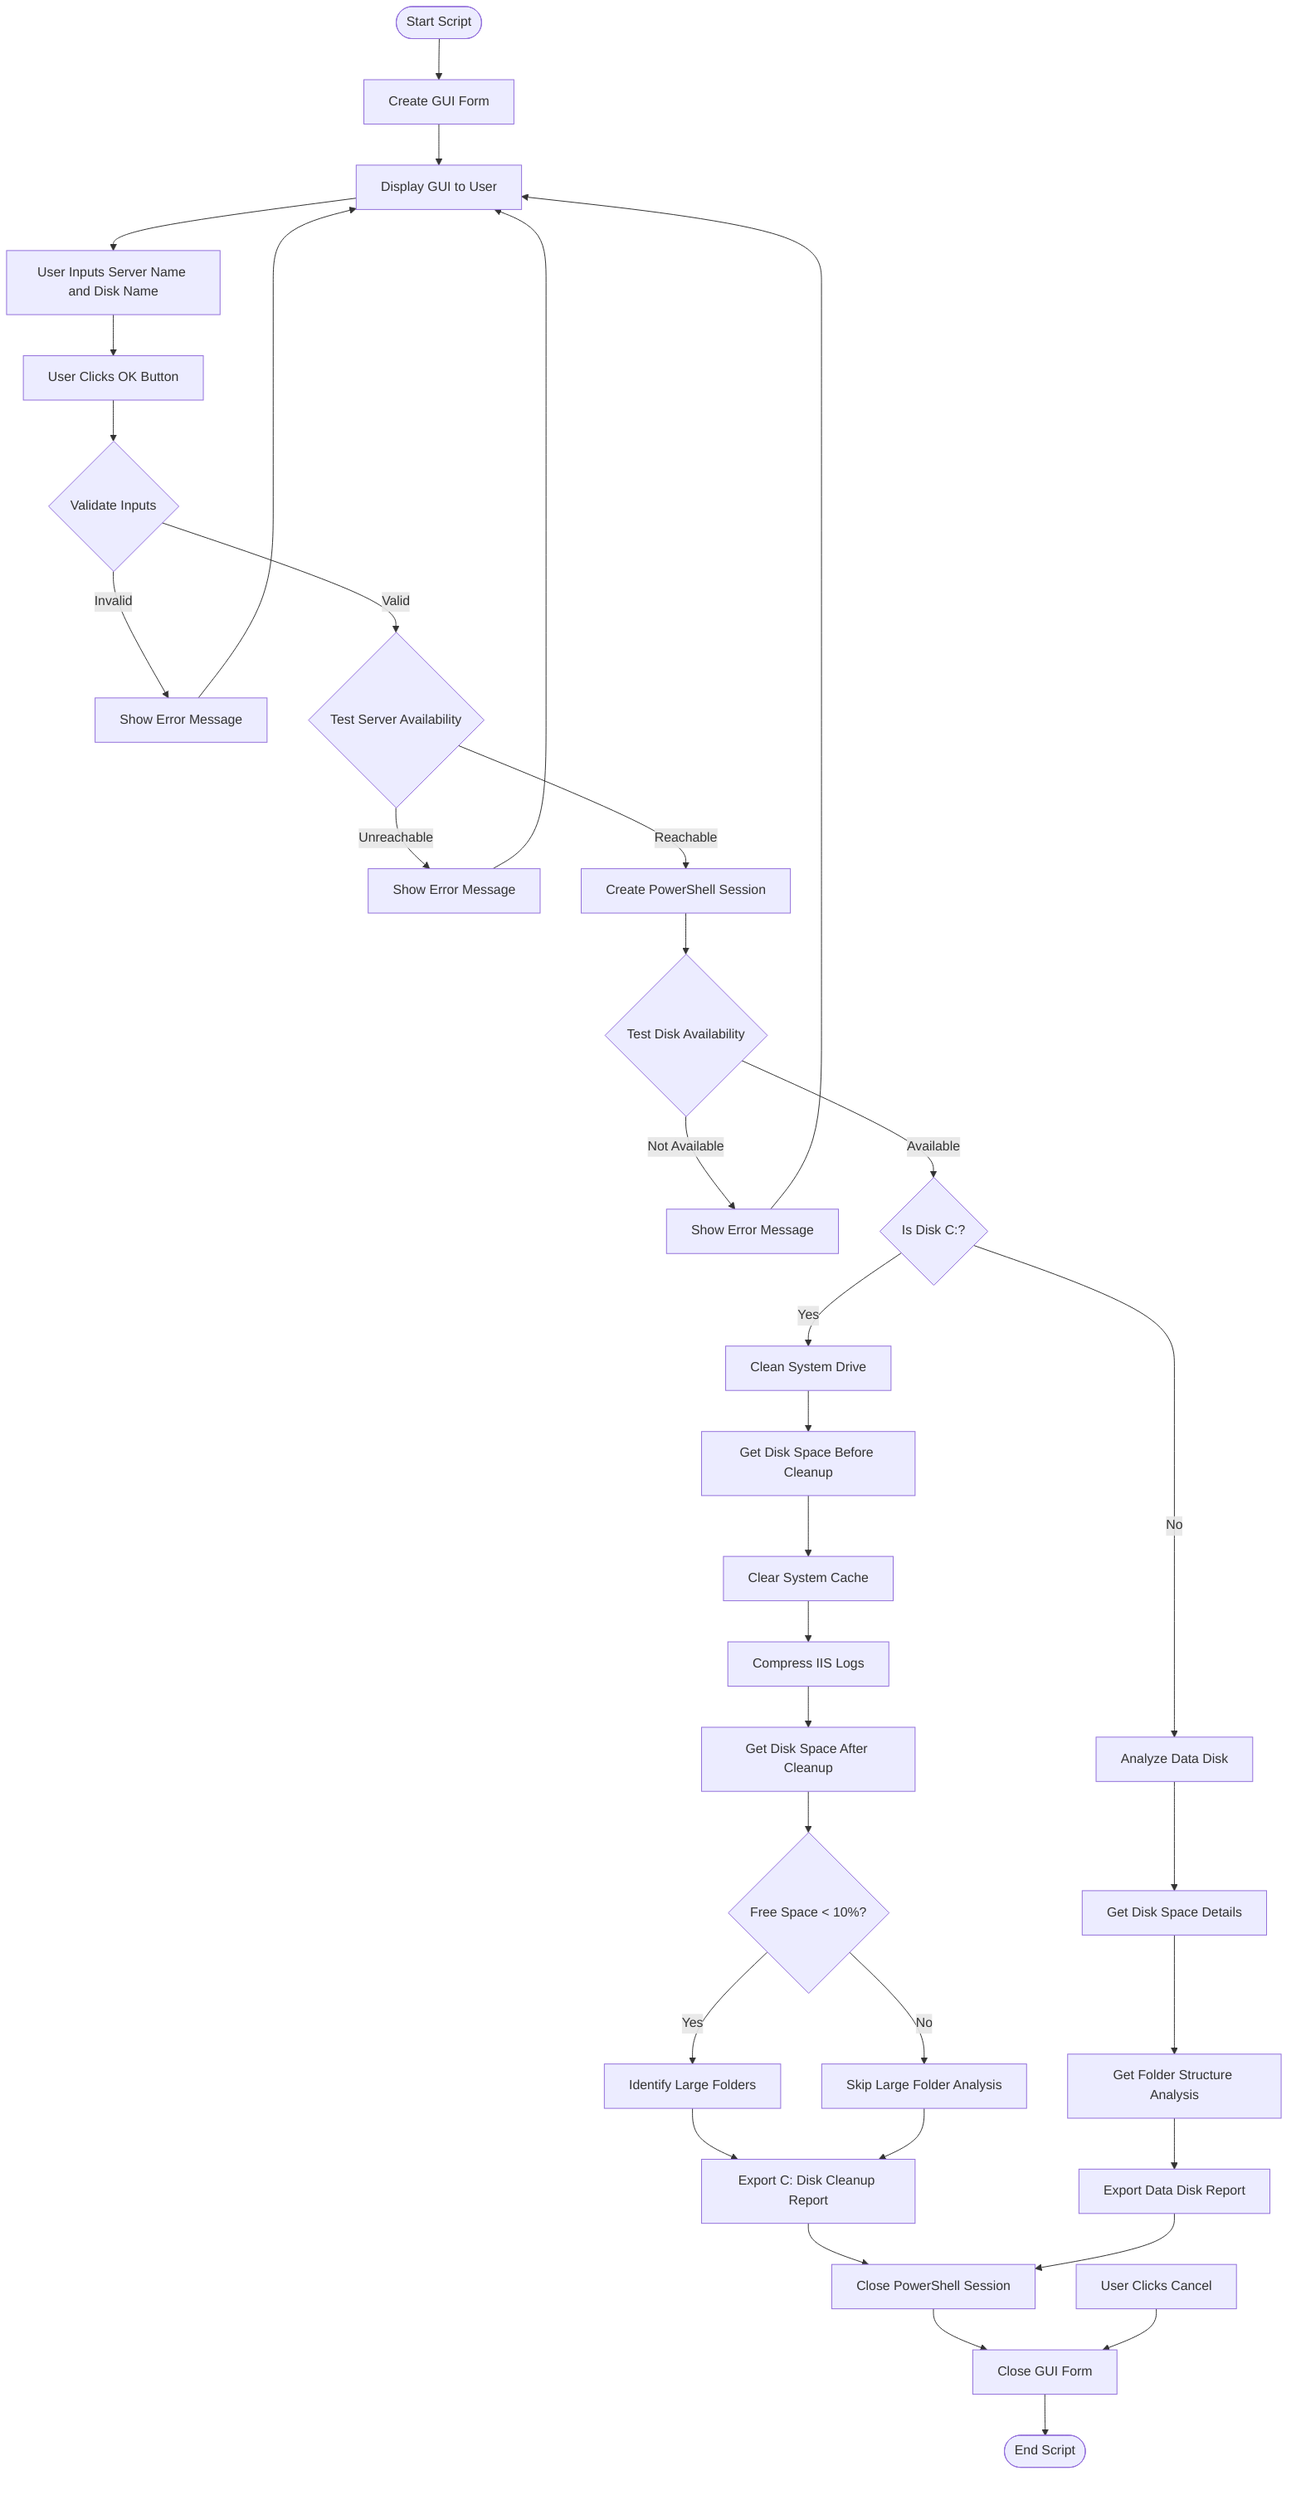 flowchart TD
    start([Start Script]) --> createGUI[Create GUI Form]
    createGUI --> showGUI[Display GUI to User]
    
    showGUI --> inputData[User Inputs Server Name and Disk Name]
    inputData --> clickOK[User Clicks OK Button]
    
    clickOK --> validateInput{Validate Inputs}
    validateInput -- Invalid --> showError1[Show Error Message]
    showError1 --> showGUI
    
    validateInput -- Valid --> testServer{Test Server Availability}
    testServer -- Unreachable --> showError2[Show Error Message]
    showError2 --> showGUI
    
    testServer -- Reachable --> createSession[Create PowerShell Session]
    createSession --> testDisk{Test Disk Availability}
    testDisk -- Not Available --> showError3[Show Error Message]
    showError3 --> showGUI
    
    testDisk -- Available --> checkDiskType{Is Disk C:?}
    
    checkDiskType -- Yes --> cleanCDisk[Clean System Drive]
    cleanCDisk --> sub1[Get Disk Space Before Cleanup]
    sub1 --> sub2[Clear System Cache]
    sub2 --> sub3[Compress IIS Logs]
    sub3 --> sub4[Get Disk Space After Cleanup]
    
    sub4 --> checkSpace{Free Space < 10%?}
    checkSpace -- Yes --> identifyLarge[Identify Large Folders]
    checkSpace -- No --> skipIdentify[Skip Large Folder Analysis]
    
    identifyLarge --> exportCReport[Export C: Disk Cleanup Report]
    skipIdentify --> exportCReport
    
    checkDiskType -- No --> analyzeDisk[Analyze Data Disk]
    analyzeDisk --> sub5[Get Disk Space Details]
    sub5 --> sub6[Get Folder Structure Analysis]
    sub6 --> exportDReport[Export Data Disk Report]
    
    exportCReport --> closeSession[Close PowerShell Session]
    exportDReport --> closeSession
    
    closeSession --> closeGUI[Close GUI Form]
    closeGUI --> endScript([End Script])
    
    clickCancel[User Clicks Cancel] --> closeGUI